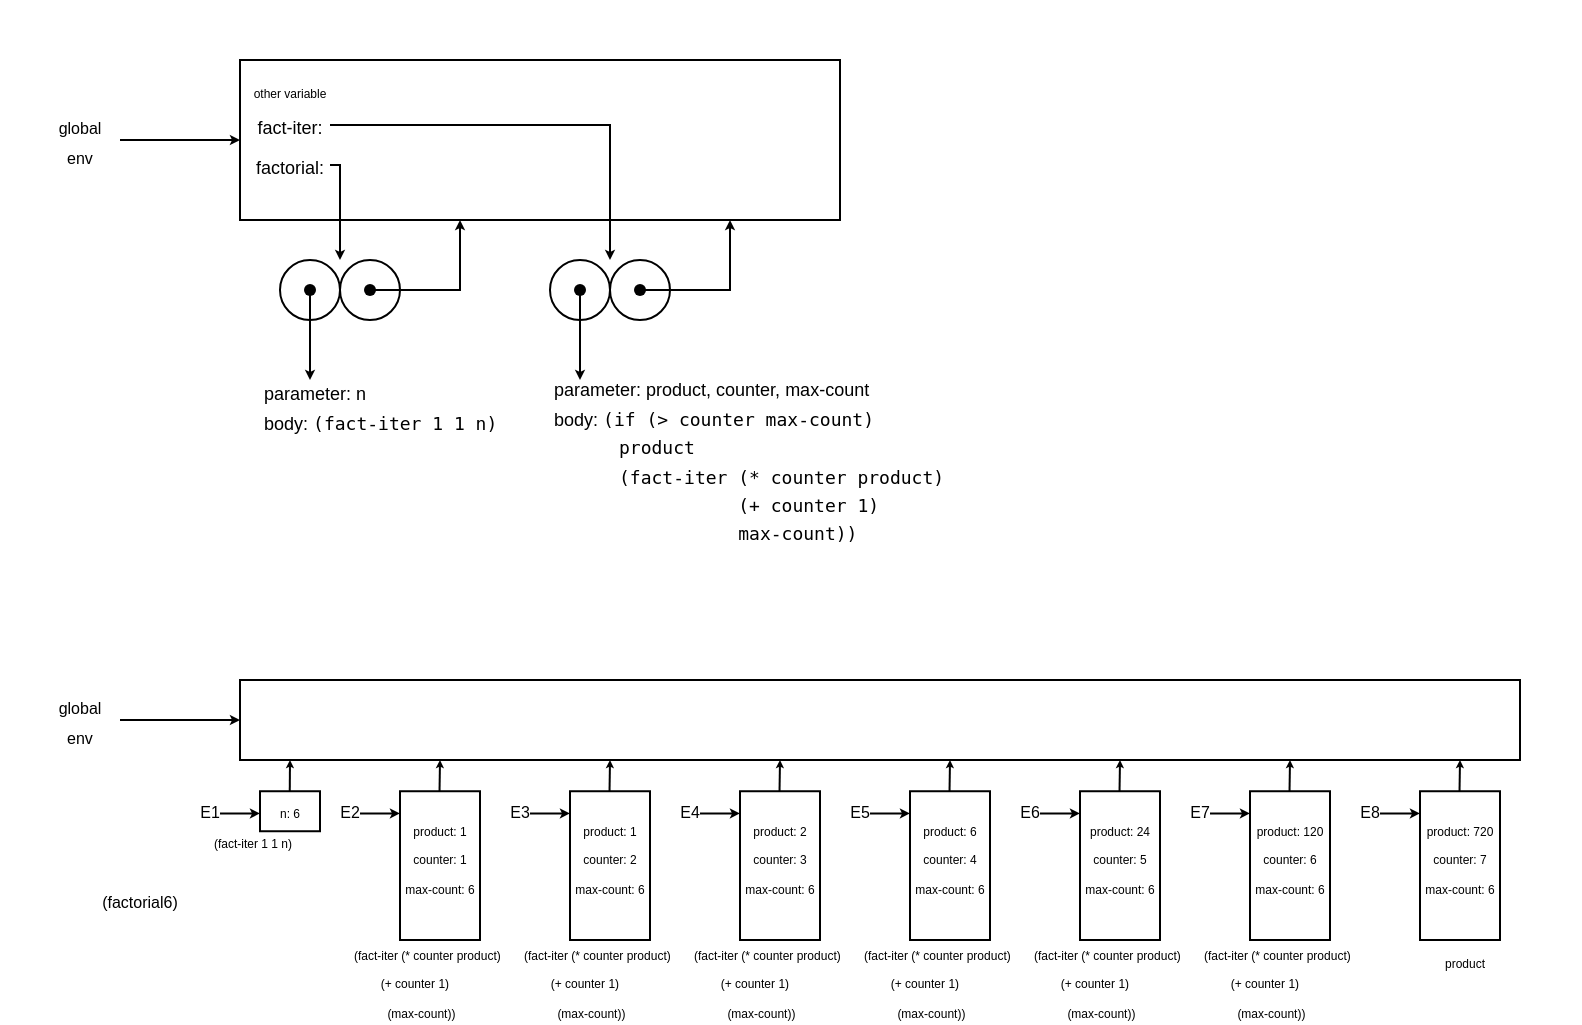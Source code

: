 <mxfile version="14.8.2" type="device"><diagram id="nDoqfh_KSqbZUfrgq73-" name="Page-1"><mxGraphModel dx="984" dy="564" grid="1" gridSize="10" guides="1" tooltips="1" connect="1" arrows="1" fold="1" page="1" pageScale="1" pageWidth="850" pageHeight="1100" math="0" shadow="0"><root><mxCell id="0"/><mxCell id="1" parent="0"/><mxCell id="c5mm661EXLhmjqFFWGCA-53" value="" style="rounded=0;whiteSpace=wrap;html=1;" parent="1" vertex="1"><mxGeometry x="120" y="170" width="300" height="80" as="geometry"/></mxCell><mxCell id="c5mm661EXLhmjqFFWGCA-54" value="" style="endArrow=classic;html=1;endSize=2;exitX=1;exitY=1;exitDx=0;exitDy=0;entryX=0;entryY=0.5;entryDx=0;entryDy=0;" parent="1" target="c5mm661EXLhmjqFFWGCA-53" edge="1"><mxGeometry width="50" height="50" relative="1" as="geometry"><mxPoint x="60" y="210" as="sourcePoint"/><mxPoint x="110" y="210" as="targetPoint"/></mxGeometry></mxCell><mxCell id="c5mm661EXLhmjqFFWGCA-55" value="&lt;font style=&quot;font-size: 6px&quot;&gt;other variable&lt;/font&gt;" style="text;html=1;strokeColor=none;fillColor=none;align=center;verticalAlign=middle;whiteSpace=wrap;rounded=0;" parent="1" vertex="1"><mxGeometry x="120" y="180" width="50" height="10" as="geometry"/></mxCell><mxCell id="c5mm661EXLhmjqFFWGCA-56" value="&lt;font&gt;&lt;font style=&quot;font-size: 9px&quot;&gt;factorial:&lt;/font&gt;&lt;br&gt;&lt;/font&gt;" style="text;html=1;strokeColor=none;fillColor=none;align=center;verticalAlign=middle;whiteSpace=wrap;rounded=0;" parent="1" vertex="1"><mxGeometry x="125" y="212.5" width="40" height="20" as="geometry"/></mxCell><mxCell id="c5mm661EXLhmjqFFWGCA-57" value="" style="edgeStyle=segmentEdgeStyle;endArrow=classic;html=1;endSize=2;rounded=0;exitX=1;exitY=0.5;exitDx=0;exitDy=0;" parent="1" source="c5mm661EXLhmjqFFWGCA-56" edge="1"><mxGeometry width="50" height="50" relative="1" as="geometry"><mxPoint x="165" y="210" as="sourcePoint"/><mxPoint x="170" y="270" as="targetPoint"/></mxGeometry></mxCell><mxCell id="c5mm661EXLhmjqFFWGCA-58" value="" style="ellipse;whiteSpace=wrap;html=1;aspect=fixed;" parent="1" vertex="1"><mxGeometry x="140" y="270" width="30" height="30" as="geometry"/></mxCell><mxCell id="c5mm661EXLhmjqFFWGCA-59" value="" style="ellipse;whiteSpace=wrap;html=1;aspect=fixed;" parent="1" vertex="1"><mxGeometry x="170" y="270" width="30" height="30" as="geometry"/></mxCell><mxCell id="c5mm661EXLhmjqFFWGCA-60" value="" style="shape=waypoint;sketch=0;fillStyle=solid;size=6;pointerEvents=1;points=[];fillColor=none;resizable=0;rotatable=0;perimeter=centerPerimeter;snapToPoint=1;" parent="1" vertex="1"><mxGeometry x="135" y="265" width="40" height="40" as="geometry"/></mxCell><mxCell id="c5mm661EXLhmjqFFWGCA-61" value="" style="shape=waypoint;sketch=0;fillStyle=solid;size=6;pointerEvents=1;points=[];fillColor=none;resizable=0;rotatable=0;perimeter=centerPerimeter;snapToPoint=1;" parent="1" vertex="1"><mxGeometry x="165" y="265" width="40" height="40" as="geometry"/></mxCell><mxCell id="c5mm661EXLhmjqFFWGCA-62" value="" style="edgeStyle=segmentEdgeStyle;endArrow=classic;html=1;endSize=2;rounded=0;exitX=0.547;exitY=0.559;exitDx=0;exitDy=0;exitPerimeter=0;" parent="1" source="c5mm661EXLhmjqFFWGCA-60" edge="1"><mxGeometry width="50" height="50" relative="1" as="geometry"><mxPoint x="155" y="320" as="sourcePoint"/><mxPoint x="155" y="330" as="targetPoint"/></mxGeometry></mxCell><mxCell id="c5mm661EXLhmjqFFWGCA-63" value="" style="edgeStyle=segmentEdgeStyle;endArrow=classic;html=1;endSize=2;rounded=0;" parent="1" source="c5mm661EXLhmjqFFWGCA-61" edge="1"><mxGeometry width="50" height="50" relative="1" as="geometry"><mxPoint x="205" y="280" as="sourcePoint"/><mxPoint x="230" y="250" as="targetPoint"/><Array as="points"><mxPoint x="230" y="285"/><mxPoint x="230" y="260"/></Array></mxGeometry></mxCell><mxCell id="c5mm661EXLhmjqFFWGCA-64" value="&lt;font style=&quot;font-size: 9px&quot;&gt;parameter: n&lt;br&gt;body:&amp;nbsp;&lt;/font&gt;&lt;span style=&quot;font-family: monospace ; background-color: rgb(255 , 255 , 255)&quot;&gt;&lt;font style=&quot;font-size: 9px&quot;&gt;(fact-iter&amp;nbsp;1&amp;nbsp;1&amp;nbsp;n)&lt;/font&gt;&lt;/span&gt;" style="text;html=1;strokeColor=none;fillColor=none;align=left;verticalAlign=middle;whiteSpace=wrap;rounded=0;" parent="1" vertex="1"><mxGeometry x="130" y="330" width="135" height="25" as="geometry"/></mxCell><mxCell id="c5mm661EXLhmjqFFWGCA-65" value="" style="rounded=0;whiteSpace=wrap;html=1;" parent="1" vertex="1"><mxGeometry x="120" y="480" width="640" height="40" as="geometry"/></mxCell><mxCell id="c5mm661EXLhmjqFFWGCA-66" value="&lt;font style=&quot;font-size: 8px&quot;&gt;global&lt;br&gt;env&lt;br&gt;&lt;/font&gt;" style="text;html=1;strokeColor=none;fillColor=none;align=center;verticalAlign=middle;whiteSpace=wrap;rounded=0;" parent="1" vertex="1"><mxGeometry x="20" y="497.5" width="40" height="5" as="geometry"/></mxCell><mxCell id="c5mm661EXLhmjqFFWGCA-67" value="" style="endArrow=classic;html=1;endSize=2;entryX=0;entryY=0.5;entryDx=0;entryDy=0;" parent="1" target="c5mm661EXLhmjqFFWGCA-65" edge="1"><mxGeometry width="50" height="50" relative="1" as="geometry"><mxPoint x="60" y="500" as="sourcePoint"/><mxPoint x="110" y="480" as="targetPoint"/></mxGeometry></mxCell><mxCell id="c5mm661EXLhmjqFFWGCA-68" value="" style="rounded=0;whiteSpace=wrap;html=1;" parent="1" vertex="1"><mxGeometry x="130" y="535.62" width="30" height="20" as="geometry"/></mxCell><mxCell id="c5mm661EXLhmjqFFWGCA-69" value="&lt;font style=&quot;font-size: 8px&quot;&gt;E1&lt;/font&gt;" style="text;html=1;strokeColor=none;fillColor=none;align=center;verticalAlign=middle;whiteSpace=wrap;rounded=0;" parent="1" vertex="1"><mxGeometry x="100" y="534.37" width="10" height="21.25" as="geometry"/></mxCell><mxCell id="c5mm661EXLhmjqFFWGCA-70" value="" style="endArrow=classic;html=1;endSize=2;strokeWidth=1;" parent="1" edge="1"><mxGeometry width="50" height="50" relative="1" as="geometry"><mxPoint x="110" y="546.73" as="sourcePoint"/><mxPoint x="130" y="546.73" as="targetPoint"/></mxGeometry></mxCell><mxCell id="c5mm661EXLhmjqFFWGCA-71" value="&lt;div&gt;&lt;span style=&quot;font-size: 6px&quot;&gt;n: 6&lt;/span&gt;&lt;/div&gt;" style="text;html=1;strokeColor=none;fillColor=none;align=center;verticalAlign=middle;whiteSpace=wrap;rounded=0;" parent="1" vertex="1"><mxGeometry x="130" y="530" width="30" height="30" as="geometry"/></mxCell><mxCell id="c5mm661EXLhmjqFFWGCA-73" value="&lt;span style=&quot;font-size: 6px&quot;&gt;(fact-iter 1 1 n)&lt;/span&gt;" style="text;html=1;strokeColor=none;fillColor=none;align=left;verticalAlign=middle;whiteSpace=wrap;rounded=0;" parent="1" vertex="1"><mxGeometry x="105" y="550" width="65" height="20" as="geometry"/></mxCell><mxCell id="c5mm661EXLhmjqFFWGCA-74" value="" style="rounded=0;whiteSpace=wrap;html=1;" parent="1" vertex="1"><mxGeometry x="200" y="535.62" width="40" height="74.38" as="geometry"/></mxCell><mxCell id="c5mm661EXLhmjqFFWGCA-75" value="&lt;font style=&quot;font-size: 8px&quot;&gt;E2&lt;/font&gt;" style="text;html=1;strokeColor=none;fillColor=none;align=center;verticalAlign=middle;whiteSpace=wrap;rounded=0;" parent="1" vertex="1"><mxGeometry x="170" y="534.37" width="10" height="21.25" as="geometry"/></mxCell><mxCell id="c5mm661EXLhmjqFFWGCA-76" value="" style="endArrow=classic;html=1;endSize=2;strokeWidth=1;" parent="1" edge="1"><mxGeometry width="50" height="50" relative="1" as="geometry"><mxPoint x="180" y="546.73" as="sourcePoint"/><mxPoint x="200" y="546.73" as="targetPoint"/></mxGeometry></mxCell><mxCell id="c5mm661EXLhmjqFFWGCA-77" value="&lt;span style=&quot;font-size: 6px&quot;&gt;product: 1&lt;br&gt;counter: 1&lt;br&gt;max-count: 6&lt;br&gt;&lt;/span&gt;" style="text;html=1;strokeColor=none;fillColor=none;align=center;verticalAlign=middle;whiteSpace=wrap;rounded=0;" parent="1" vertex="1"><mxGeometry x="200" y="555.62" width="40" height="24.38" as="geometry"/></mxCell><mxCell id="c5mm661EXLhmjqFFWGCA-79" value="&lt;font style=&quot;font-size: 6px&quot;&gt;(fact-iter (* counter product)&lt;br&gt;&lt;span style=&quot;white-space: pre&quot;&gt;       &lt;/span&gt;&amp;nbsp;(+ counter 1) &lt;br&gt;&amp;nbsp; &lt;span style=&quot;white-space: pre&quot;&gt;        &lt;/span&gt;(max-count))&lt;/font&gt;" style="text;html=1;strokeColor=none;fillColor=none;align=left;verticalAlign=middle;whiteSpace=wrap;rounded=0;" parent="1" vertex="1"><mxGeometry x="175" y="610" width="80" height="40" as="geometry"/></mxCell><mxCell id="c5mm661EXLhmjqFFWGCA-104" value="&lt;font style=&quot;font-size: 8px&quot;&gt;global&lt;br&gt;env&lt;br&gt;&lt;/font&gt;" style="text;html=1;strokeColor=none;fillColor=none;align=center;verticalAlign=middle;whiteSpace=wrap;rounded=0;" parent="1" vertex="1"><mxGeometry x="20" y="207.5" width="40" height="5" as="geometry"/></mxCell><mxCell id="c5mm661EXLhmjqFFWGCA-105" value="&lt;div style=&quot;text-align: left&quot;&gt;&lt;font face=&quot;helvetica&quot;&gt;&amp;nbsp;&lt;/font&gt;&lt;/div&gt;" style="text;html=1;strokeColor=none;fillColor=none;align=center;verticalAlign=middle;whiteSpace=wrap;rounded=0;" parent="1" vertex="1"><mxGeometry y="140" width="110" height="20" as="geometry"/></mxCell><mxCell id="c5mm661EXLhmjqFFWGCA-106" value="" style="ellipse;whiteSpace=wrap;html=1;aspect=fixed;" parent="1" vertex="1"><mxGeometry x="275" y="270" width="30" height="30" as="geometry"/></mxCell><mxCell id="c5mm661EXLhmjqFFWGCA-107" value="" style="ellipse;whiteSpace=wrap;html=1;aspect=fixed;" parent="1" vertex="1"><mxGeometry x="305" y="270" width="30" height="30" as="geometry"/></mxCell><mxCell id="c5mm661EXLhmjqFFWGCA-108" value="" style="shape=waypoint;sketch=0;fillStyle=solid;size=6;pointerEvents=1;points=[];fillColor=none;resizable=0;rotatable=0;perimeter=centerPerimeter;snapToPoint=1;" parent="1" vertex="1"><mxGeometry x="270" y="265" width="40" height="40" as="geometry"/></mxCell><mxCell id="c5mm661EXLhmjqFFWGCA-109" value="" style="shape=waypoint;sketch=0;fillStyle=solid;size=6;pointerEvents=1;points=[];fillColor=none;resizable=0;rotatable=0;perimeter=centerPerimeter;snapToPoint=1;" parent="1" vertex="1"><mxGeometry x="300" y="265" width="40" height="40" as="geometry"/></mxCell><mxCell id="c5mm661EXLhmjqFFWGCA-110" value="" style="edgeStyle=segmentEdgeStyle;endArrow=classic;html=1;endSize=2;rounded=0;exitX=0.547;exitY=0.559;exitDx=0;exitDy=0;exitPerimeter=0;" parent="1" source="c5mm661EXLhmjqFFWGCA-108" edge="1"><mxGeometry width="50" height="50" relative="1" as="geometry"><mxPoint x="290" y="320" as="sourcePoint"/><mxPoint x="290" y="330" as="targetPoint"/></mxGeometry></mxCell><mxCell id="c5mm661EXLhmjqFFWGCA-111" value="" style="edgeStyle=segmentEdgeStyle;endArrow=classic;html=1;endSize=2;rounded=0;" parent="1" source="c5mm661EXLhmjqFFWGCA-109" edge="1"><mxGeometry width="50" height="50" relative="1" as="geometry"><mxPoint x="340" y="280" as="sourcePoint"/><mxPoint x="365" y="250" as="targetPoint"/><Array as="points"><mxPoint x="365" y="285"/><mxPoint x="365" y="260"/></Array></mxGeometry></mxCell><mxCell id="c5mm661EXLhmjqFFWGCA-112" value="&lt;font style=&quot;font-size: 9px&quot;&gt;parameter: product, counter, max-count&lt;br&gt;body:&amp;nbsp;&lt;/font&gt;&lt;font style=&quot;font-size: 9px&quot;&gt;&lt;span style=&quot;font-family: monospace ; background-color: rgb(255 , 255 , 255)&quot;&gt;(if&amp;nbsp;(&amp;gt;&amp;nbsp;counter&amp;nbsp;max-count)&lt;/span&gt;&lt;br style=&quot;font-family: monospace&quot;&gt;&lt;span style=&quot;font-family: monospace ; background-color: rgb(255 , 255 , 255)&quot;&gt;&amp;nbsp;&amp;nbsp;&amp;nbsp;&amp;nbsp;&amp;nbsp;&amp;nbsp;product&lt;/span&gt;&lt;br style=&quot;font-family: monospace&quot;&gt;&lt;span style=&quot;font-family: monospace ; background-color: rgb(255 , 255 , 255)&quot;&gt;&amp;nbsp;&amp;nbsp;&amp;nbsp;&amp;nbsp;&amp;nbsp;&amp;nbsp;(fact-iter&amp;nbsp;(*&amp;nbsp;counter&amp;nbsp;product)&lt;/span&gt;&lt;br style=&quot;font-family: monospace&quot;&gt;&lt;span style=&quot;font-family: monospace ; background-color: rgb(255 , 255 , 255)&quot;&gt;&amp;nbsp;&amp;nbsp;&amp;nbsp;&amp;nbsp;&amp;nbsp;&amp;nbsp;&amp;nbsp;&amp;nbsp;&amp;nbsp;&amp;nbsp;&amp;nbsp;&amp;nbsp;&amp;nbsp;&amp;nbsp;&amp;nbsp;&amp;nbsp;&amp;nbsp;(+&amp;nbsp;counter&amp;nbsp;1)&lt;/span&gt;&lt;br style=&quot;font-family: monospace&quot;&gt;&lt;span style=&quot;font-family: monospace ; background-color: rgb(255 , 255 , 255)&quot;&gt;&amp;nbsp;&amp;nbsp;&amp;nbsp;&amp;nbsp;&amp;nbsp;&amp;nbsp;&amp;nbsp;&amp;nbsp;&amp;nbsp;&amp;nbsp;&amp;nbsp;&amp;nbsp;&amp;nbsp;&amp;nbsp;&amp;nbsp;&amp;nbsp;&amp;nbsp;max-count))&lt;/span&gt;&lt;/font&gt;" style="text;html=1;strokeColor=none;fillColor=none;align=left;verticalAlign=middle;whiteSpace=wrap;rounded=0;" parent="1" vertex="1"><mxGeometry x="275" y="330" width="215" height="80" as="geometry"/></mxCell><mxCell id="c5mm661EXLhmjqFFWGCA-116" value="" style="endArrow=classic;html=1;endSize=1;startSize=4;" parent="1" edge="1"><mxGeometry width="50" height="50" relative="1" as="geometry"><mxPoint x="219.76" y="535.62" as="sourcePoint"/><mxPoint x="220" y="520" as="targetPoint"/></mxGeometry></mxCell><mxCell id="c5mm661EXLhmjqFFWGCA-123" value="" style="rounded=0;whiteSpace=wrap;html=1;" parent="1" vertex="1"><mxGeometry x="285" y="535.62" width="40" height="74.38" as="geometry"/></mxCell><mxCell id="c5mm661EXLhmjqFFWGCA-124" value="&lt;font style=&quot;font-size: 8px&quot;&gt;E3&lt;/font&gt;" style="text;html=1;strokeColor=none;fillColor=none;align=center;verticalAlign=middle;whiteSpace=wrap;rounded=0;" parent="1" vertex="1"><mxGeometry x="255" y="534.37" width="10" height="21.25" as="geometry"/></mxCell><mxCell id="c5mm661EXLhmjqFFWGCA-125" value="" style="endArrow=classic;html=1;endSize=2;strokeWidth=1;" parent="1" edge="1"><mxGeometry width="50" height="50" relative="1" as="geometry"><mxPoint x="265" y="546.73" as="sourcePoint"/><mxPoint x="285" y="546.73" as="targetPoint"/></mxGeometry></mxCell><mxCell id="c5mm661EXLhmjqFFWGCA-126" value="&lt;span style=&quot;font-size: 6px&quot;&gt;product: 1&lt;br&gt;counter: 2&lt;br&gt;max-count: 6&lt;br&gt;&lt;/span&gt;" style="text;html=1;strokeColor=none;fillColor=none;align=center;verticalAlign=middle;whiteSpace=wrap;rounded=0;" parent="1" vertex="1"><mxGeometry x="285" y="555.62" width="40" height="24.38" as="geometry"/></mxCell><mxCell id="c5mm661EXLhmjqFFWGCA-127" value="&lt;font style=&quot;font-size: 6px&quot;&gt;(fact-iter (* counter product)&lt;br&gt;&lt;span style=&quot;white-space: pre&quot;&gt;       &lt;/span&gt;&amp;nbsp;(+ counter 1) &lt;br&gt;&amp;nbsp; &lt;span style=&quot;white-space: pre&quot;&gt;        &lt;/span&gt;(max-count))&lt;/font&gt;" style="text;html=1;strokeColor=none;fillColor=none;align=left;verticalAlign=middle;whiteSpace=wrap;rounded=0;" parent="1" vertex="1"><mxGeometry x="260" y="610" width="80" height="40" as="geometry"/></mxCell><mxCell id="c5mm661EXLhmjqFFWGCA-128" value="" style="endArrow=classic;html=1;endSize=1;startSize=4;" parent="1" edge="1"><mxGeometry width="50" height="50" relative="1" as="geometry"><mxPoint x="304.76" y="535.62" as="sourcePoint"/><mxPoint x="305" y="520" as="targetPoint"/></mxGeometry></mxCell><mxCell id="c5mm661EXLhmjqFFWGCA-141" value="" style="rounded=0;whiteSpace=wrap;html=1;" parent="1" vertex="1"><mxGeometry x="370" y="535.62" width="40" height="74.38" as="geometry"/></mxCell><mxCell id="c5mm661EXLhmjqFFWGCA-142" value="&lt;font style=&quot;font-size: 8px&quot;&gt;E4&lt;/font&gt;" style="text;html=1;strokeColor=none;fillColor=none;align=center;verticalAlign=middle;whiteSpace=wrap;rounded=0;" parent="1" vertex="1"><mxGeometry x="340" y="534.37" width="10" height="21.25" as="geometry"/></mxCell><mxCell id="c5mm661EXLhmjqFFWGCA-143" value="" style="endArrow=classic;html=1;endSize=2;strokeWidth=1;" parent="1" edge="1"><mxGeometry width="50" height="50" relative="1" as="geometry"><mxPoint x="350" y="546.73" as="sourcePoint"/><mxPoint x="370" y="546.73" as="targetPoint"/></mxGeometry></mxCell><mxCell id="c5mm661EXLhmjqFFWGCA-144" value="&lt;span style=&quot;font-size: 6px&quot;&gt;product: 2&lt;br&gt;counter: 3&lt;br&gt;max-count: 6&lt;br&gt;&lt;/span&gt;" style="text;html=1;strokeColor=none;fillColor=none;align=center;verticalAlign=middle;whiteSpace=wrap;rounded=0;" parent="1" vertex="1"><mxGeometry x="370" y="555.62" width="40" height="24.38" as="geometry"/></mxCell><mxCell id="c5mm661EXLhmjqFFWGCA-145" value="&lt;font style=&quot;font-size: 6px&quot;&gt;(fact-iter (* counter product)&lt;br&gt;&lt;span style=&quot;white-space: pre&quot;&gt;       &lt;/span&gt;&amp;nbsp;(+ counter 1) &lt;br&gt;&amp;nbsp; &lt;span style=&quot;white-space: pre&quot;&gt;        &lt;/span&gt;(max-count))&lt;/font&gt;" style="text;html=1;strokeColor=none;fillColor=none;align=left;verticalAlign=middle;whiteSpace=wrap;rounded=0;" parent="1" vertex="1"><mxGeometry x="345" y="610" width="80" height="40" as="geometry"/></mxCell><mxCell id="c5mm661EXLhmjqFFWGCA-146" value="" style="endArrow=classic;html=1;endSize=1;startSize=4;" parent="1" edge="1"><mxGeometry width="50" height="50" relative="1" as="geometry"><mxPoint x="389.76" y="535.62" as="sourcePoint"/><mxPoint x="390" y="520" as="targetPoint"/></mxGeometry></mxCell><mxCell id="c5mm661EXLhmjqFFWGCA-147" value="" style="rounded=0;whiteSpace=wrap;html=1;" parent="1" vertex="1"><mxGeometry x="455" y="535.62" width="40" height="74.38" as="geometry"/></mxCell><mxCell id="c5mm661EXLhmjqFFWGCA-148" value="&lt;font style=&quot;font-size: 8px&quot;&gt;E5&lt;/font&gt;" style="text;html=1;strokeColor=none;fillColor=none;align=center;verticalAlign=middle;whiteSpace=wrap;rounded=0;" parent="1" vertex="1"><mxGeometry x="425" y="534.37" width="10" height="21.25" as="geometry"/></mxCell><mxCell id="c5mm661EXLhmjqFFWGCA-149" value="" style="endArrow=classic;html=1;endSize=2;strokeWidth=1;" parent="1" edge="1"><mxGeometry width="50" height="50" relative="1" as="geometry"><mxPoint x="435" y="546.73" as="sourcePoint"/><mxPoint x="455" y="546.73" as="targetPoint"/></mxGeometry></mxCell><mxCell id="c5mm661EXLhmjqFFWGCA-150" value="&lt;span style=&quot;font-size: 6px&quot;&gt;product: 6&lt;br&gt;counter: 4&lt;br&gt;max-count: 6&lt;br&gt;&lt;/span&gt;" style="text;html=1;strokeColor=none;fillColor=none;align=center;verticalAlign=middle;whiteSpace=wrap;rounded=0;" parent="1" vertex="1"><mxGeometry x="455" y="555.62" width="40" height="24.38" as="geometry"/></mxCell><mxCell id="c5mm661EXLhmjqFFWGCA-151" value="&lt;font style=&quot;font-size: 6px&quot;&gt;(fact-iter (* counter product)&lt;br&gt;&lt;span style=&quot;white-space: pre&quot;&gt;       &lt;/span&gt;&amp;nbsp;(+ counter 1) &lt;br&gt;&amp;nbsp; &lt;span style=&quot;white-space: pre&quot;&gt;        &lt;/span&gt;(max-count))&lt;/font&gt;" style="text;html=1;strokeColor=none;fillColor=none;align=left;verticalAlign=middle;whiteSpace=wrap;rounded=0;" parent="1" vertex="1"><mxGeometry x="430" y="610" width="80" height="40" as="geometry"/></mxCell><mxCell id="c5mm661EXLhmjqFFWGCA-152" value="" style="endArrow=classic;html=1;endSize=1;startSize=4;" parent="1" edge="1"><mxGeometry width="50" height="50" relative="1" as="geometry"><mxPoint x="474.76" y="535.62" as="sourcePoint"/><mxPoint x="475" y="520" as="targetPoint"/></mxGeometry></mxCell><mxCell id="c5mm661EXLhmjqFFWGCA-153" value="" style="rounded=0;whiteSpace=wrap;html=1;" parent="1" vertex="1"><mxGeometry x="540" y="535.62" width="40" height="74.38" as="geometry"/></mxCell><mxCell id="c5mm661EXLhmjqFFWGCA-154" value="&lt;font style=&quot;font-size: 8px&quot;&gt;E6&lt;/font&gt;" style="text;html=1;strokeColor=none;fillColor=none;align=center;verticalAlign=middle;whiteSpace=wrap;rounded=0;" parent="1" vertex="1"><mxGeometry x="510" y="534.37" width="10" height="21.25" as="geometry"/></mxCell><mxCell id="c5mm661EXLhmjqFFWGCA-155" value="" style="endArrow=classic;html=1;endSize=2;strokeWidth=1;" parent="1" edge="1"><mxGeometry width="50" height="50" relative="1" as="geometry"><mxPoint x="520" y="546.73" as="sourcePoint"/><mxPoint x="540" y="546.73" as="targetPoint"/></mxGeometry></mxCell><mxCell id="c5mm661EXLhmjqFFWGCA-156" value="&lt;span style=&quot;font-size: 6px&quot;&gt;product: 24&lt;br&gt;counter: 5&lt;br&gt;max-count: 6&lt;br&gt;&lt;/span&gt;" style="text;html=1;strokeColor=none;fillColor=none;align=center;verticalAlign=middle;whiteSpace=wrap;rounded=0;" parent="1" vertex="1"><mxGeometry x="540" y="555.62" width="40" height="24.38" as="geometry"/></mxCell><mxCell id="c5mm661EXLhmjqFFWGCA-157" value="&lt;font style=&quot;font-size: 6px&quot;&gt;(fact-iter (* counter product)&lt;br&gt;&lt;span style=&quot;white-space: pre&quot;&gt;       &lt;/span&gt;&amp;nbsp;(+ counter 1) &lt;br&gt;&amp;nbsp; &lt;span style=&quot;white-space: pre&quot;&gt;        &lt;/span&gt;(max-count))&lt;/font&gt;" style="text;html=1;strokeColor=none;fillColor=none;align=left;verticalAlign=middle;whiteSpace=wrap;rounded=0;" parent="1" vertex="1"><mxGeometry x="515" y="610" width="80" height="40" as="geometry"/></mxCell><mxCell id="c5mm661EXLhmjqFFWGCA-158" value="" style="endArrow=classic;html=1;endSize=1;startSize=4;" parent="1" edge="1"><mxGeometry width="50" height="50" relative="1" as="geometry"><mxPoint x="559.76" y="535.62" as="sourcePoint"/><mxPoint x="560" y="520" as="targetPoint"/></mxGeometry></mxCell><mxCell id="c5mm661EXLhmjqFFWGCA-160" value="" style="endArrow=classic;html=1;startSize=4;endSize=1;" parent="1" edge="1"><mxGeometry width="50" height="50" relative="1" as="geometry"><mxPoint x="144.88" y="535.62" as="sourcePoint"/><mxPoint x="145" y="520" as="targetPoint"/></mxGeometry></mxCell><mxCell id="c5mm661EXLhmjqFFWGCA-161" value="" style="rounded=0;whiteSpace=wrap;html=1;" parent="1" vertex="1"><mxGeometry x="625" y="535.62" width="40" height="74.38" as="geometry"/></mxCell><mxCell id="c5mm661EXLhmjqFFWGCA-162" value="&lt;font style=&quot;font-size: 8px&quot;&gt;E7&lt;/font&gt;" style="text;html=1;strokeColor=none;fillColor=none;align=center;verticalAlign=middle;whiteSpace=wrap;rounded=0;" parent="1" vertex="1"><mxGeometry x="595" y="534.37" width="10" height="21.25" as="geometry"/></mxCell><mxCell id="c5mm661EXLhmjqFFWGCA-163" value="" style="endArrow=classic;html=1;endSize=2;strokeWidth=1;" parent="1" edge="1"><mxGeometry width="50" height="50" relative="1" as="geometry"><mxPoint x="605" y="546.73" as="sourcePoint"/><mxPoint x="625" y="546.73" as="targetPoint"/></mxGeometry></mxCell><mxCell id="c5mm661EXLhmjqFFWGCA-164" value="&lt;span style=&quot;font-size: 6px&quot;&gt;product: 120&lt;br&gt;counter: 6&lt;br&gt;max-count: 6&lt;br&gt;&lt;/span&gt;" style="text;html=1;strokeColor=none;fillColor=none;align=center;verticalAlign=middle;whiteSpace=wrap;rounded=0;" parent="1" vertex="1"><mxGeometry x="625" y="555.62" width="40" height="24.38" as="geometry"/></mxCell><mxCell id="c5mm661EXLhmjqFFWGCA-165" value="&lt;font style=&quot;font-size: 6px&quot;&gt;(fact-iter (* counter product)&lt;br&gt;&lt;span style=&quot;white-space: pre&quot;&gt;       &lt;/span&gt;&amp;nbsp;(+ counter 1) &lt;br&gt;&amp;nbsp; &lt;span style=&quot;white-space: pre&quot;&gt;        &lt;/span&gt;(max-count))&lt;/font&gt;" style="text;html=1;strokeColor=none;fillColor=none;align=left;verticalAlign=middle;whiteSpace=wrap;rounded=0;" parent="1" vertex="1"><mxGeometry x="600" y="610" width="80" height="40" as="geometry"/></mxCell><mxCell id="c5mm661EXLhmjqFFWGCA-166" value="" style="endArrow=classic;html=1;endSize=1;startSize=4;" parent="1" edge="1"><mxGeometry width="50" height="50" relative="1" as="geometry"><mxPoint x="644.76" y="535.62" as="sourcePoint"/><mxPoint x="645" y="520" as="targetPoint"/></mxGeometry></mxCell><mxCell id="c5mm661EXLhmjqFFWGCA-168" value="" style="rounded=0;whiteSpace=wrap;html=1;" parent="1" vertex="1"><mxGeometry x="710" y="535.62" width="40" height="74.38" as="geometry"/></mxCell><mxCell id="c5mm661EXLhmjqFFWGCA-169" value="&lt;font style=&quot;font-size: 8px&quot;&gt;E8&lt;/font&gt;" style="text;html=1;strokeColor=none;fillColor=none;align=center;verticalAlign=middle;whiteSpace=wrap;rounded=0;" parent="1" vertex="1"><mxGeometry x="680" y="534.37" width="10" height="21.25" as="geometry"/></mxCell><mxCell id="c5mm661EXLhmjqFFWGCA-170" value="" style="endArrow=classic;html=1;endSize=2;strokeWidth=1;" parent="1" edge="1"><mxGeometry width="50" height="50" relative="1" as="geometry"><mxPoint x="690" y="546.73" as="sourcePoint"/><mxPoint x="710" y="546.73" as="targetPoint"/></mxGeometry></mxCell><mxCell id="c5mm661EXLhmjqFFWGCA-171" value="&lt;span style=&quot;font-size: 6px&quot;&gt;product: 720&lt;br&gt;counter: 7&lt;br&gt;max-count: 6&lt;br&gt;&lt;/span&gt;" style="text;html=1;strokeColor=none;fillColor=none;align=center;verticalAlign=middle;whiteSpace=wrap;rounded=0;" parent="1" vertex="1"><mxGeometry x="710" y="555.62" width="40" height="24.38" as="geometry"/></mxCell><mxCell id="c5mm661EXLhmjqFFWGCA-172" value="&lt;span style=&quot;font-size: 6px&quot;&gt;product&lt;/span&gt;" style="text;html=1;strokeColor=none;fillColor=none;align=center;verticalAlign=middle;whiteSpace=wrap;rounded=0;" parent="1" vertex="1"><mxGeometry x="710" y="610" width="45" height="20" as="geometry"/></mxCell><mxCell id="c5mm661EXLhmjqFFWGCA-173" value="" style="endArrow=classic;html=1;endSize=1;startSize=4;" parent="1" edge="1"><mxGeometry width="50" height="50" relative="1" as="geometry"><mxPoint x="729.76" y="535.62" as="sourcePoint"/><mxPoint x="730" y="520" as="targetPoint"/></mxGeometry></mxCell><mxCell id="c5mm661EXLhmjqFFWGCA-174" value="&lt;font style=&quot;font-size: 8px&quot;&gt;(factorial6)&lt;/font&gt;" style="text;html=1;strokeColor=none;fillColor=none;align=center;verticalAlign=middle;whiteSpace=wrap;rounded=0;" parent="1" vertex="1"><mxGeometry x="50" y="580" width="40" height="20" as="geometry"/></mxCell><mxCell id="c5mm661EXLhmjqFFWGCA-176" value="&amp;nbsp;" style="text;html=1;strokeColor=none;fillColor=none;align=center;verticalAlign=middle;whiteSpace=wrap;rounded=0;" parent="1" vertex="1"><mxGeometry x="770" y="490" width="20" height="20" as="geometry"/></mxCell><mxCell id="GBM8hqE3Q7ieSHMQii32-75" value="&lt;font&gt;&lt;font style=&quot;font-size: 9px&quot;&gt;fact-iter:&lt;/font&gt;&lt;br&gt;&lt;/font&gt;" style="text;html=1;strokeColor=none;fillColor=none;align=center;verticalAlign=middle;whiteSpace=wrap;rounded=0;" vertex="1" parent="1"><mxGeometry x="125" y="192.5" width="40" height="20" as="geometry"/></mxCell><mxCell id="GBM8hqE3Q7ieSHMQii32-76" value="" style="edgeStyle=segmentEdgeStyle;endArrow=classic;html=1;rounded=0;endSize=2;exitX=1;exitY=0.5;exitDx=0;exitDy=0;" edge="1" parent="1" source="GBM8hqE3Q7ieSHMQii32-75"><mxGeometry width="50" height="50" relative="1" as="geometry"><mxPoint x="170" y="202.5" as="sourcePoint"/><mxPoint x="305" y="270" as="targetPoint"/><Array as="points"><mxPoint x="305" y="203"/></Array></mxGeometry></mxCell></root></mxGraphModel></diagram></mxfile>